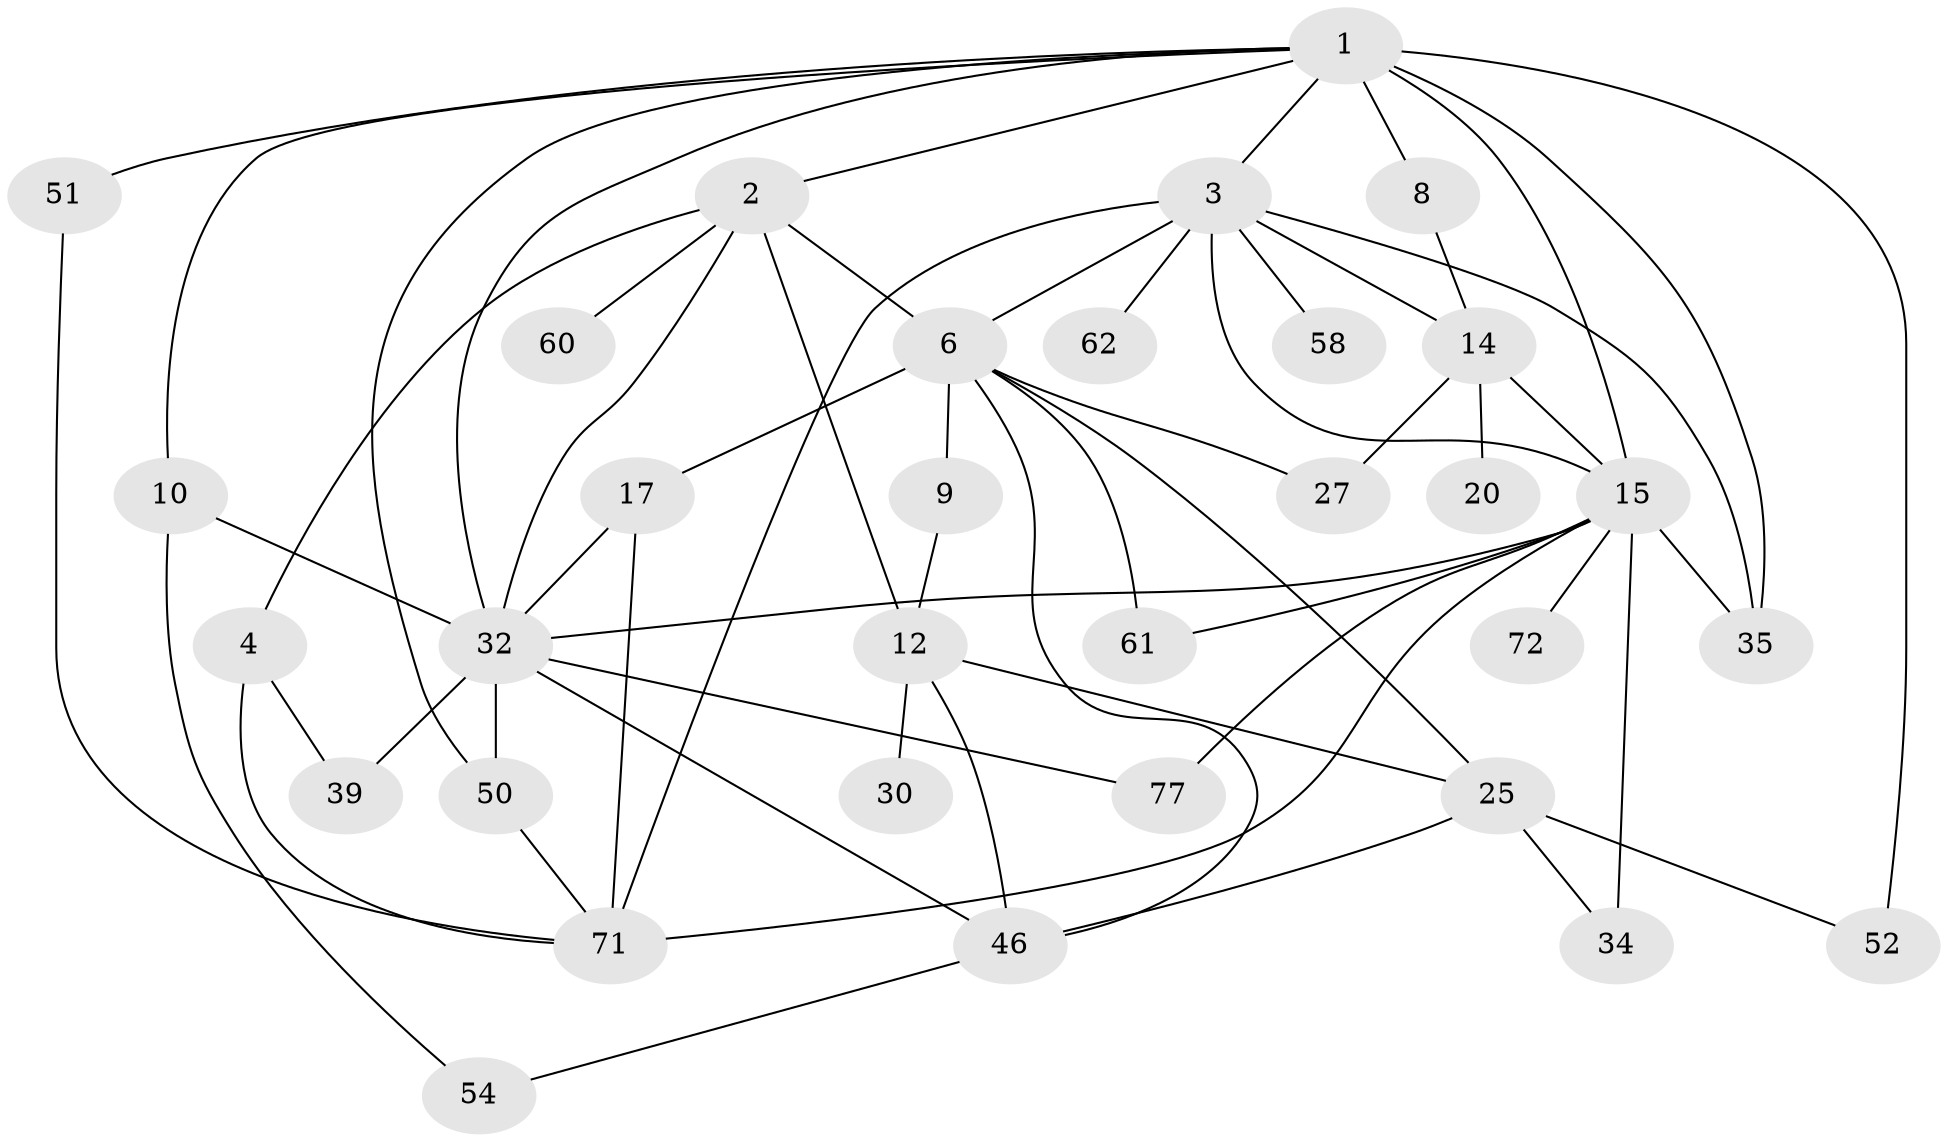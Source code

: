 // original degree distribution, {11: 0.012195121951219513, 6: 0.06097560975609756, 4: 0.15853658536585366, 7: 0.024390243902439025, 3: 0.17073170731707318, 2: 0.36585365853658536, 1: 0.18292682926829268, 5: 0.024390243902439025}
// Generated by graph-tools (version 1.1) at 2025/16/03/04/25 18:16:57]
// undirected, 32 vertices, 59 edges
graph export_dot {
graph [start="1"]
  node [color=gray90,style=filled];
  1 [super="+7"];
  2;
  3 [super="+45+49+5"];
  4 [super="+31"];
  6 [super="+11"];
  8;
  9 [super="+19"];
  10 [super="+63"];
  12 [super="+21+26+64"];
  14 [super="+18+43"];
  15 [super="+24+22+23"];
  17;
  20;
  25 [super="+38+42+29+65+59"];
  27;
  30;
  32 [super="+47+56+73"];
  34;
  35;
  39 [super="+40"];
  46 [super="+53"];
  50 [super="+57"];
  51 [super="+74"];
  52;
  54 [super="+68"];
  58;
  60;
  61 [super="+70+80"];
  62;
  71;
  72;
  77;
  1 -- 2;
  1 -- 3;
  1 -- 8;
  1 -- 10;
  1 -- 15 [weight=3];
  1 -- 50;
  1 -- 51;
  1 -- 52;
  1 -- 32;
  1 -- 35;
  2 -- 4;
  2 -- 12;
  2 -- 60;
  2 -- 32;
  2 -- 6;
  3 -- 58 [weight=2];
  3 -- 15;
  3 -- 6 [weight=3];
  3 -- 35;
  3 -- 71;
  3 -- 62;
  3 -- 14;
  4 -- 39;
  4 -- 71;
  6 -- 9;
  6 -- 61;
  6 -- 17;
  6 -- 27;
  6 -- 46;
  6 -- 25;
  8 -- 14;
  9 -- 12 [weight=2];
  10 -- 54;
  10 -- 32;
  12 -- 25;
  12 -- 30;
  12 -- 46;
  14 -- 20;
  14 -- 15;
  14 -- 27;
  15 -- 34;
  15 -- 35;
  15 -- 71 [weight=2];
  15 -- 72;
  15 -- 77;
  15 -- 61;
  15 -- 32;
  17 -- 32;
  17 -- 71;
  25 -- 52;
  25 -- 46;
  25 -- 34;
  32 -- 77;
  32 -- 39;
  32 -- 46;
  32 -- 50;
  46 -- 54;
  50 -- 71;
  51 -- 71;
}
